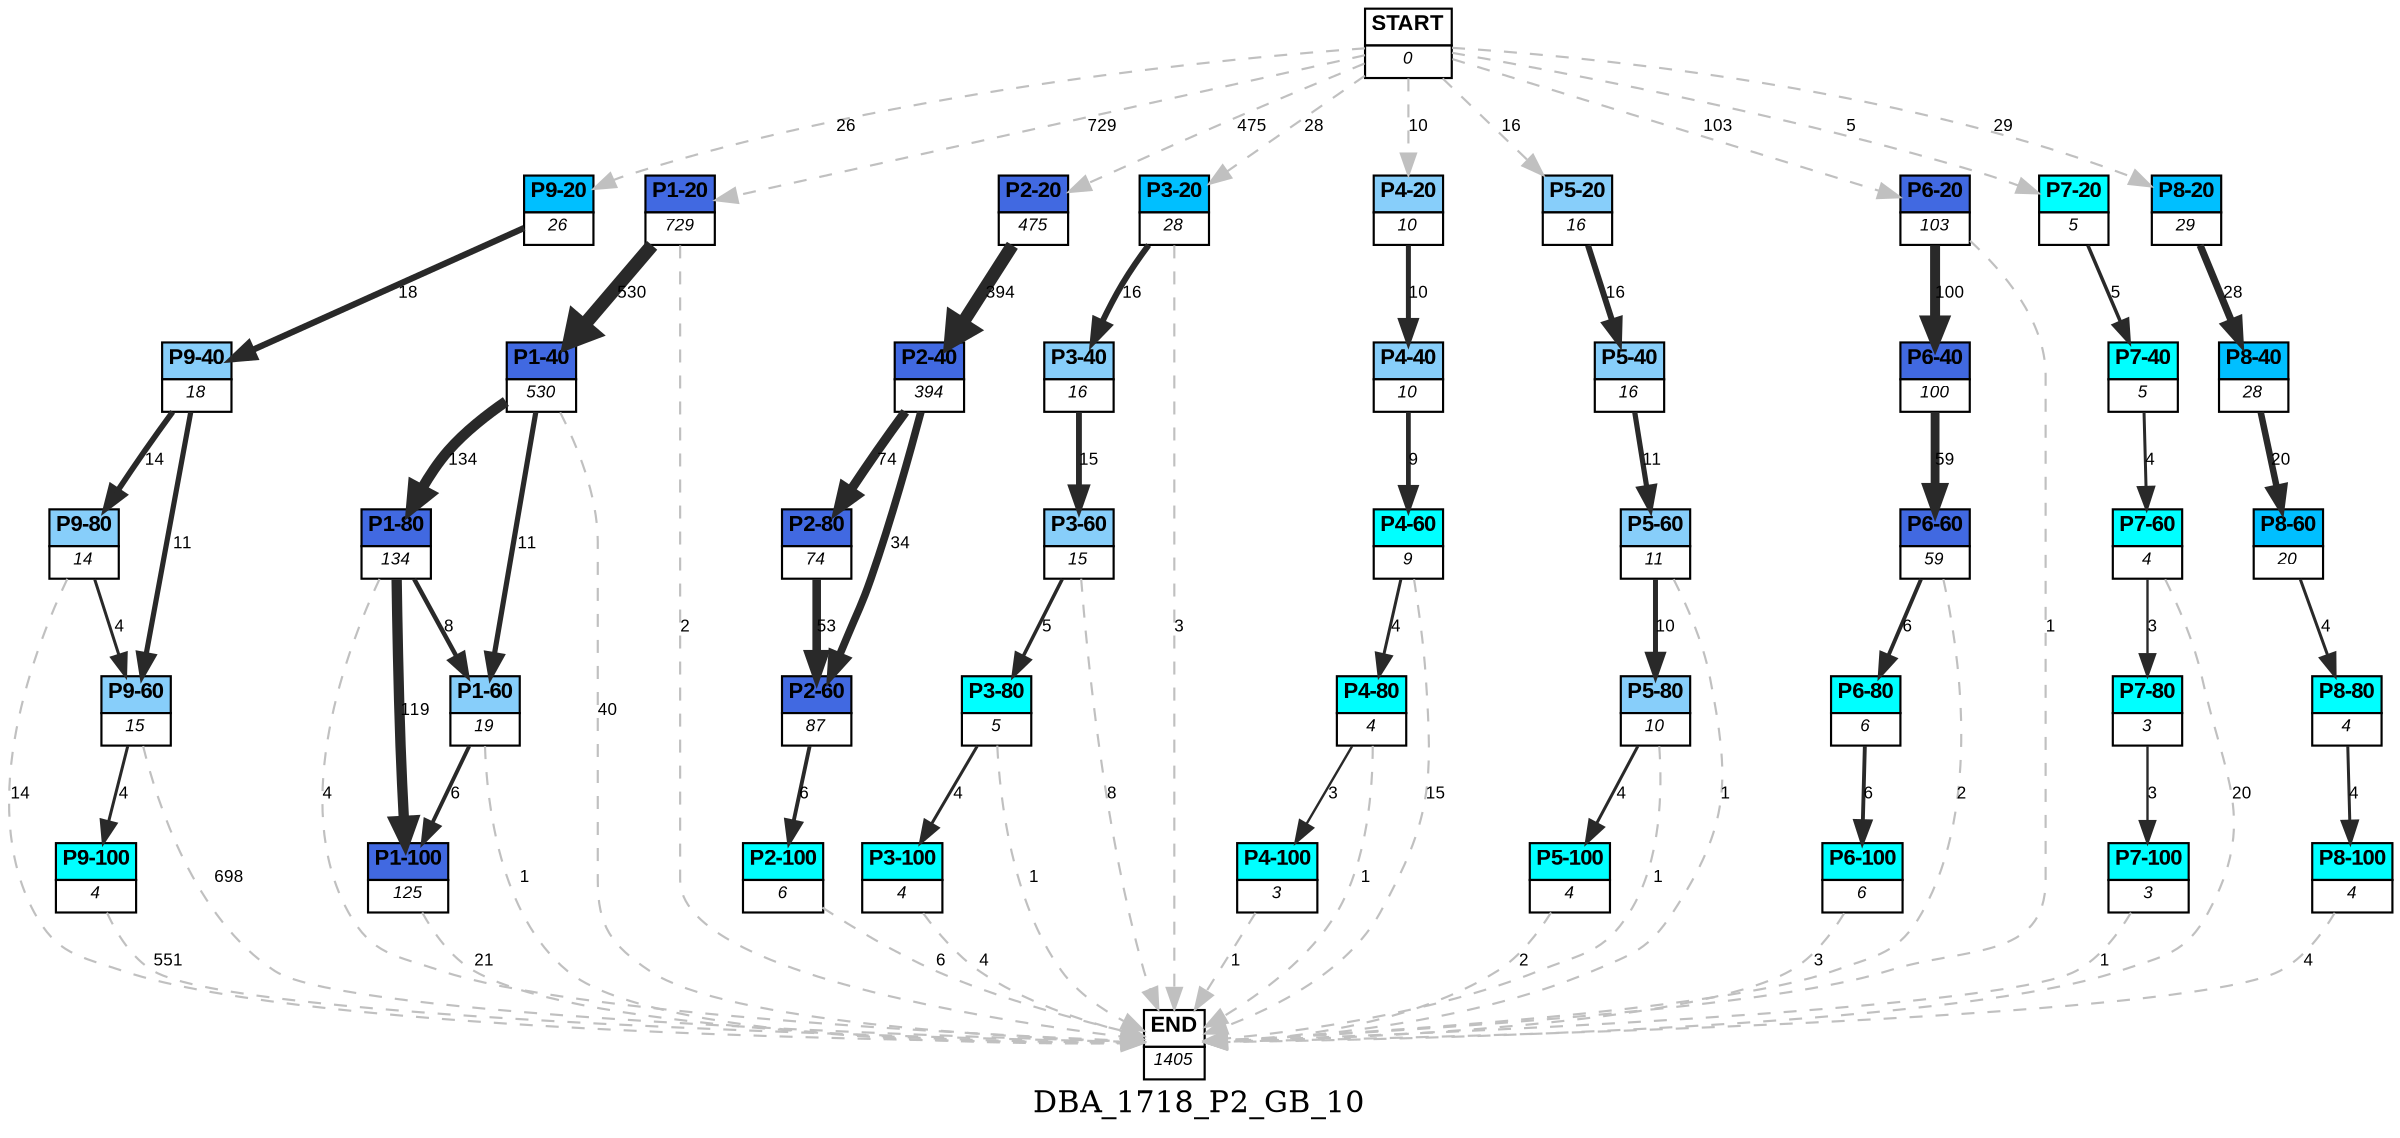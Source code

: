 digraph DBA_1718_P2_GB_10 {
	label=DBA_1718_P2_GB_10;
	dpi = 150
	size="16,11!";
	margin = 0;
"START" [shape=plain, label=<<table border="0" cellborder="1" cellspacing="0"><tr><td bgcolor="white"><FONT face="Arial" POINT-SIZE="10"><b>START</b></FONT></td></tr><tr><td bgcolor="white"><FONT face="Arial" POINT-SIZE="8"><i>0</i></FONT></td></tr></table>>]

"P9-20" [shape=plain, label=<<table border="0" cellborder="1" cellspacing="0"><tr><td bgcolor="deepskyblue"><FONT face="Arial" POINT-SIZE="10"><b>P9-20</b></FONT></td></tr><tr><td bgcolor="white"><FONT face="Arial" POINT-SIZE="8"><i>26</i></FONT></td></tr></table>>]

"P9-40" [shape=plain, label=<<table border="0" cellborder="1" cellspacing="0"><tr><td bgcolor="lightskyblue"><FONT face="Arial" POINT-SIZE="10"><b>P9-40</b></FONT></td></tr><tr><td bgcolor="white"><FONT face="Arial" POINT-SIZE="8"><i>18</i></FONT></td></tr></table>>]

"P9-80" [shape=plain, label=<<table border="0" cellborder="1" cellspacing="0"><tr><td bgcolor="lightskyblue"><FONT face="Arial" POINT-SIZE="10"><b>P9-80</b></FONT></td></tr><tr><td bgcolor="white"><FONT face="Arial" POINT-SIZE="8"><i>14</i></FONT></td></tr></table>>]

"P9-60" [shape=plain, label=<<table border="0" cellborder="1" cellspacing="0"><tr><td bgcolor="lightskyblue"><FONT face="Arial" POINT-SIZE="10"><b>P9-60</b></FONT></td></tr><tr><td bgcolor="white"><FONT face="Arial" POINT-SIZE="8"><i>15</i></FONT></td></tr></table>>]

"P9-100" [shape=plain, label=<<table border="0" cellborder="1" cellspacing="0"><tr><td bgcolor="aqua"><FONT face="Arial" POINT-SIZE="10"><b>P9-100</b></FONT></td></tr><tr><td bgcolor="white"><FONT face="Arial" POINT-SIZE="8"><i>4</i></FONT></td></tr></table>>]

"P1-20" [shape=plain, label=<<table border="0" cellborder="1" cellspacing="0"><tr><td bgcolor="royalblue"><FONT face="Arial" POINT-SIZE="10"><b>P1-20</b></FONT></td></tr><tr><td bgcolor="white"><FONT face="Arial" POINT-SIZE="8"><i>729</i></FONT></td></tr></table>>]

"P1-40" [shape=plain, label=<<table border="0" cellborder="1" cellspacing="0"><tr><td bgcolor="royalblue"><FONT face="Arial" POINT-SIZE="10"><b>P1-40</b></FONT></td></tr><tr><td bgcolor="white"><FONT face="Arial" POINT-SIZE="8"><i>530</i></FONT></td></tr></table>>]

"P1-60" [shape=plain, label=<<table border="0" cellborder="1" cellspacing="0"><tr><td bgcolor="lightskyblue"><FONT face="Arial" POINT-SIZE="10"><b>P1-60</b></FONT></td></tr><tr><td bgcolor="white"><FONT face="Arial" POINT-SIZE="8"><i>19</i></FONT></td></tr></table>>]

"P1-80" [shape=plain, label=<<table border="0" cellborder="1" cellspacing="0"><tr><td bgcolor="royalblue"><FONT face="Arial" POINT-SIZE="10"><b>P1-80</b></FONT></td></tr><tr><td bgcolor="white"><FONT face="Arial" POINT-SIZE="8"><i>134</i></FONT></td></tr></table>>]

"P1-100" [shape=plain, label=<<table border="0" cellborder="1" cellspacing="0"><tr><td bgcolor="royalblue"><FONT face="Arial" POINT-SIZE="10"><b>P1-100</b></FONT></td></tr><tr><td bgcolor="white"><FONT face="Arial" POINT-SIZE="8"><i>125</i></FONT></td></tr></table>>]

"P2-20" [shape=plain, label=<<table border="0" cellborder="1" cellspacing="0"><tr><td bgcolor="royalblue"><FONT face="Arial" POINT-SIZE="10"><b>P2-20</b></FONT></td></tr><tr><td bgcolor="white"><FONT face="Arial" POINT-SIZE="8"><i>475</i></FONT></td></tr></table>>]

"P2-40" [shape=plain, label=<<table border="0" cellborder="1" cellspacing="0"><tr><td bgcolor="royalblue"><FONT face="Arial" POINT-SIZE="10"><b>P2-40</b></FONT></td></tr><tr><td bgcolor="white"><FONT face="Arial" POINT-SIZE="8"><i>394</i></FONT></td></tr></table>>]

"P2-80" [shape=plain, label=<<table border="0" cellborder="1" cellspacing="0"><tr><td bgcolor="royalblue"><FONT face="Arial" POINT-SIZE="10"><b>P2-80</b></FONT></td></tr><tr><td bgcolor="white"><FONT face="Arial" POINT-SIZE="8"><i>74</i></FONT></td></tr></table>>]

"P2-60" [shape=plain, label=<<table border="0" cellborder="1" cellspacing="0"><tr><td bgcolor="royalblue"><FONT face="Arial" POINT-SIZE="10"><b>P2-60</b></FONT></td></tr><tr><td bgcolor="white"><FONT face="Arial" POINT-SIZE="8"><i>87</i></FONT></td></tr></table>>]

"P3-20" [shape=plain, label=<<table border="0" cellborder="1" cellspacing="0"><tr><td bgcolor="deepskyblue"><FONT face="Arial" POINT-SIZE="10"><b>P3-20</b></FONT></td></tr><tr><td bgcolor="white"><FONT face="Arial" POINT-SIZE="8"><i>28</i></FONT></td></tr></table>>]

"P3-40" [shape=plain, label=<<table border="0" cellborder="1" cellspacing="0"><tr><td bgcolor="lightskyblue"><FONT face="Arial" POINT-SIZE="10"><b>P3-40</b></FONT></td></tr><tr><td bgcolor="white"><FONT face="Arial" POINT-SIZE="8"><i>16</i></FONT></td></tr></table>>]

"P3-60" [shape=plain, label=<<table border="0" cellborder="1" cellspacing="0"><tr><td bgcolor="lightskyblue"><FONT face="Arial" POINT-SIZE="10"><b>P3-60</b></FONT></td></tr><tr><td bgcolor="white"><FONT face="Arial" POINT-SIZE="8"><i>15</i></FONT></td></tr></table>>]

"P4-20" [shape=plain, label=<<table border="0" cellborder="1" cellspacing="0"><tr><td bgcolor="lightskyblue"><FONT face="Arial" POINT-SIZE="10"><b>P4-20</b></FONT></td></tr><tr><td bgcolor="white"><FONT face="Arial" POINT-SIZE="8"><i>10</i></FONT></td></tr></table>>]

"P4-40" [shape=plain, label=<<table border="0" cellborder="1" cellspacing="0"><tr><td bgcolor="lightskyblue"><FONT face="Arial" POINT-SIZE="10"><b>P4-40</b></FONT></td></tr><tr><td bgcolor="white"><FONT face="Arial" POINT-SIZE="8"><i>10</i></FONT></td></tr></table>>]

"P4-60" [shape=plain, label=<<table border="0" cellborder="1" cellspacing="0"><tr><td bgcolor="aqua"><FONT face="Arial" POINT-SIZE="10"><b>P4-60</b></FONT></td></tr><tr><td bgcolor="white"><FONT face="Arial" POINT-SIZE="8"><i>9</i></FONT></td></tr></table>>]

"P5-20" [shape=plain, label=<<table border="0" cellborder="1" cellspacing="0"><tr><td bgcolor="lightskyblue"><FONT face="Arial" POINT-SIZE="10"><b>P5-20</b></FONT></td></tr><tr><td bgcolor="white"><FONT face="Arial" POINT-SIZE="8"><i>16</i></FONT></td></tr></table>>]

"P5-40" [shape=plain, label=<<table border="0" cellborder="1" cellspacing="0"><tr><td bgcolor="lightskyblue"><FONT face="Arial" POINT-SIZE="10"><b>P5-40</b></FONT></td></tr><tr><td bgcolor="white"><FONT face="Arial" POINT-SIZE="8"><i>16</i></FONT></td></tr></table>>]

"P5-60" [shape=plain, label=<<table border="0" cellborder="1" cellspacing="0"><tr><td bgcolor="lightskyblue"><FONT face="Arial" POINT-SIZE="10"><b>P5-60</b></FONT></td></tr><tr><td bgcolor="white"><FONT face="Arial" POINT-SIZE="8"><i>11</i></FONT></td></tr></table>>]

"P6-20" [shape=plain, label=<<table border="0" cellborder="1" cellspacing="0"><tr><td bgcolor="royalblue"><FONT face="Arial" POINT-SIZE="10"><b>P6-20</b></FONT></td></tr><tr><td bgcolor="white"><FONT face="Arial" POINT-SIZE="8"><i>103</i></FONT></td></tr></table>>]

"P6-40" [shape=plain, label=<<table border="0" cellborder="1" cellspacing="0"><tr><td bgcolor="royalblue"><FONT face="Arial" POINT-SIZE="10"><b>P6-40</b></FONT></td></tr><tr><td bgcolor="white"><FONT face="Arial" POINT-SIZE="8"><i>100</i></FONT></td></tr></table>>]

"P6-60" [shape=plain, label=<<table border="0" cellborder="1" cellspacing="0"><tr><td bgcolor="royalblue"><FONT face="Arial" POINT-SIZE="10"><b>P6-60</b></FONT></td></tr><tr><td bgcolor="white"><FONT face="Arial" POINT-SIZE="8"><i>59</i></FONT></td></tr></table>>]

"P7-20" [shape=plain, label=<<table border="0" cellborder="1" cellspacing="0"><tr><td bgcolor="aqua"><FONT face="Arial" POINT-SIZE="10"><b>P7-20</b></FONT></td></tr><tr><td bgcolor="white"><FONT face="Arial" POINT-SIZE="8"><i>5</i></FONT></td></tr></table>>]

"P7-40" [shape=plain, label=<<table border="0" cellborder="1" cellspacing="0"><tr><td bgcolor="aqua"><FONT face="Arial" POINT-SIZE="10"><b>P7-40</b></FONT></td></tr><tr><td bgcolor="white"><FONT face="Arial" POINT-SIZE="8"><i>5</i></FONT></td></tr></table>>]

"P7-60" [shape=plain, label=<<table border="0" cellborder="1" cellspacing="0"><tr><td bgcolor="aqua"><FONT face="Arial" POINT-SIZE="10"><b>P7-60</b></FONT></td></tr><tr><td bgcolor="white"><FONT face="Arial" POINT-SIZE="8"><i>4</i></FONT></td></tr></table>>]

"P8-20" [shape=plain, label=<<table border="0" cellborder="1" cellspacing="0"><tr><td bgcolor="deepskyblue"><FONT face="Arial" POINT-SIZE="10"><b>P8-20</b></FONT></td></tr><tr><td bgcolor="white"><FONT face="Arial" POINT-SIZE="8"><i>29</i></FONT></td></tr></table>>]

"P8-40" [shape=plain, label=<<table border="0" cellborder="1" cellspacing="0"><tr><td bgcolor="deepskyblue"><FONT face="Arial" POINT-SIZE="10"><b>P8-40</b></FONT></td></tr><tr><td bgcolor="white"><FONT face="Arial" POINT-SIZE="8"><i>28</i></FONT></td></tr></table>>]

"P8-60" [shape=plain, label=<<table border="0" cellborder="1" cellspacing="0"><tr><td bgcolor="deepskyblue"><FONT face="Arial" POINT-SIZE="10"><b>P8-60</b></FONT></td></tr><tr><td bgcolor="white"><FONT face="Arial" POINT-SIZE="8"><i>20</i></FONT></td></tr></table>>]

"P3-80" [shape=plain, label=<<table border="0" cellborder="1" cellspacing="0"><tr><td bgcolor="aqua"><FONT face="Arial" POINT-SIZE="10"><b>P3-80</b></FONT></td></tr><tr><td bgcolor="white"><FONT face="Arial" POINT-SIZE="8"><i>5</i></FONT></td></tr></table>>]

"P4-80" [shape=plain, label=<<table border="0" cellborder="1" cellspacing="0"><tr><td bgcolor="aqua"><FONT face="Arial" POINT-SIZE="10"><b>P4-80</b></FONT></td></tr><tr><td bgcolor="white"><FONT face="Arial" POINT-SIZE="8"><i>4</i></FONT></td></tr></table>>]

"P5-80" [shape=plain, label=<<table border="0" cellborder="1" cellspacing="0"><tr><td bgcolor="lightskyblue"><FONT face="Arial" POINT-SIZE="10"><b>P5-80</b></FONT></td></tr><tr><td bgcolor="white"><FONT face="Arial" POINT-SIZE="8"><i>10</i></FONT></td></tr></table>>]

"P2-100" [shape=plain, label=<<table border="0" cellborder="1" cellspacing="0"><tr><td bgcolor="aqua"><FONT face="Arial" POINT-SIZE="10"><b>P2-100</b></FONT></td></tr><tr><td bgcolor="white"><FONT face="Arial" POINT-SIZE="8"><i>6</i></FONT></td></tr></table>>]

"P3-100" [shape=plain, label=<<table border="0" cellborder="1" cellspacing="0"><tr><td bgcolor="aqua"><FONT face="Arial" POINT-SIZE="10"><b>P3-100</b></FONT></td></tr><tr><td bgcolor="white"><FONT face="Arial" POINT-SIZE="8"><i>4</i></FONT></td></tr></table>>]

"P4-100" [shape=plain, label=<<table border="0" cellborder="1" cellspacing="0"><tr><td bgcolor="aqua"><FONT face="Arial" POINT-SIZE="10"><b>P4-100</b></FONT></td></tr><tr><td bgcolor="white"><FONT face="Arial" POINT-SIZE="8"><i>3</i></FONT></td></tr></table>>]

"P5-100" [shape=plain, label=<<table border="0" cellborder="1" cellspacing="0"><tr><td bgcolor="aqua"><FONT face="Arial" POINT-SIZE="10"><b>P5-100</b></FONT></td></tr><tr><td bgcolor="white"><FONT face="Arial" POINT-SIZE="8"><i>4</i></FONT></td></tr></table>>]

"P7-80" [shape=plain, label=<<table border="0" cellborder="1" cellspacing="0"><tr><td bgcolor="aqua"><FONT face="Arial" POINT-SIZE="10"><b>P7-80</b></FONT></td></tr><tr><td bgcolor="white"><FONT face="Arial" POINT-SIZE="8"><i>3</i></FONT></td></tr></table>>]

"P7-100" [shape=plain, label=<<table border="0" cellborder="1" cellspacing="0"><tr><td bgcolor="aqua"><FONT face="Arial" POINT-SIZE="10"><b>P7-100</b></FONT></td></tr><tr><td bgcolor="white"><FONT face="Arial" POINT-SIZE="8"><i>3</i></FONT></td></tr></table>>]

"P6-80" [shape=plain, label=<<table border="0" cellborder="1" cellspacing="0"><tr><td bgcolor="aqua"><FONT face="Arial" POINT-SIZE="10"><b>P6-80</b></FONT></td></tr><tr><td bgcolor="white"><FONT face="Arial" POINT-SIZE="8"><i>6</i></FONT></td></tr></table>>]

"P6-100" [shape=plain, label=<<table border="0" cellborder="1" cellspacing="0"><tr><td bgcolor="aqua"><FONT face="Arial" POINT-SIZE="10"><b>P6-100</b></FONT></td></tr><tr><td bgcolor="white"><FONT face="Arial" POINT-SIZE="8"><i>6</i></FONT></td></tr></table>>]

"P8-80" [shape=plain, label=<<table border="0" cellborder="1" cellspacing="0"><tr><td bgcolor="aqua"><FONT face="Arial" POINT-SIZE="10"><b>P8-80</b></FONT></td></tr><tr><td bgcolor="white"><FONT face="Arial" POINT-SIZE="8"><i>4</i></FONT></td></tr></table>>]

"P8-100" [shape=plain, label=<<table border="0" cellborder="1" cellspacing="0"><tr><td bgcolor="aqua"><FONT face="Arial" POINT-SIZE="10"><b>P8-100</b></FONT></td></tr><tr><td bgcolor="white"><FONT face="Arial" POINT-SIZE="8"><i>4</i></FONT></td></tr></table>>]

"END" [shape=plain, label=<<table border="0" cellborder="1" cellspacing="0"><tr><td bgcolor="white"><FONT face="Arial" POINT-SIZE="10"><b>END</b></FONT></td></tr><tr><td bgcolor="white"><FONT face="Arial" POINT-SIZE="8"><i>1405</i></FONT></td></tr></table>>]

"START" -> "P9-20" [ style = dashed color=grey label ="26" labelfloat=false fontname="Arial" fontsize=8]

"START" -> "P1-20" [ style = dashed color=grey label ="729" labelfloat=false fontname="Arial" fontsize=8]

"START" -> "P2-20" [ style = dashed color=grey label ="475" labelfloat=false fontname="Arial" fontsize=8]

"START" -> "P3-20" [ style = dashed color=grey label ="28" labelfloat=false fontname="Arial" fontsize=8]

"START" -> "P4-20" [ style = dashed color=grey label ="10" labelfloat=false fontname="Arial" fontsize=8]

"START" -> "P5-20" [ style = dashed color=grey label ="16" labelfloat=false fontname="Arial" fontsize=8]

"START" -> "P6-20" [ style = dashed color=grey label ="103" labelfloat=false fontname="Arial" fontsize=8]

"START" -> "P7-20" [ style = dashed color=grey label ="5" labelfloat=false fontname="Arial" fontsize=8]

"START" -> "P8-20" [ style = dashed color=grey label ="29" labelfloat=false fontname="Arial" fontsize=8]

"P9-20" -> "P9-40" [ color=grey16 penwidth = "2.89037175789616"label ="18" labelfloat=false fontname="Arial" fontsize=8]

"P9-40" -> "P9-80" [ color=grey16 penwidth = "2.63905732961526"label ="14" labelfloat=false fontname="Arial" fontsize=8]

"P9-40" -> "P9-60" [ color=grey16 penwidth = "2.39789527279837"label ="11" labelfloat=false fontname="Arial" fontsize=8]

"P9-80" -> "P9-60" [ color=grey16 penwidth = "1.38629436111989"label ="4" labelfloat=false fontname="Arial" fontsize=8]

"P9-80" -> "END" [ style = dashed color=grey label ="14" labelfloat=false fontname="Arial" fontsize=8]

"P9-60" -> "P9-100" [ color=grey16 penwidth = "1.38629436111989"label ="4" labelfloat=false fontname="Arial" fontsize=8]

"P9-60" -> "END" [ style = dashed color=grey label ="698" labelfloat=false fontname="Arial" fontsize=8]

"P9-100" -> "END" [ style = dashed color=grey label ="551" labelfloat=false fontname="Arial" fontsize=8]

"P1-20" -> "P1-40" [ color=grey16 penwidth = "6.27287700654617"label ="530" labelfloat=false fontname="Arial" fontsize=8]

"P1-20" -> "END" [ style = dashed color=grey label ="2" labelfloat=false fontname="Arial" fontsize=8]

"P1-40" -> "P1-60" [ color=grey16 penwidth = "2.39789527279837"label ="11" labelfloat=false fontname="Arial" fontsize=8]

"P1-40" -> "P1-80" [ color=grey16 penwidth = "4.89783979995091"label ="134" labelfloat=false fontname="Arial" fontsize=8]

"P1-40" -> "END" [ style = dashed color=grey label ="40" labelfloat=false fontname="Arial" fontsize=8]

"P1-60" -> "P1-100" [ color=grey16 penwidth = "1.79175946922805"label ="6" labelfloat=false fontname="Arial" fontsize=8]

"P1-60" -> "END" [ style = dashed color=grey label ="1" labelfloat=false fontname="Arial" fontsize=8]

"P1-80" -> "P1-60" [ color=grey16 penwidth = "2.07944154167984"label ="8" labelfloat=false fontname="Arial" fontsize=8]

"P1-80" -> "P1-100" [ color=grey16 penwidth = "4.77912349311153"label ="119" labelfloat=false fontname="Arial" fontsize=8]

"P1-80" -> "END" [ style = dashed color=grey label ="4" labelfloat=false fontname="Arial" fontsize=8]

"P1-100" -> "END" [ style = dashed color=grey label ="21" labelfloat=false fontname="Arial" fontsize=8]

"P2-20" -> "P2-40" [ color=grey16 penwidth = "5.97635090929793"label ="394" labelfloat=false fontname="Arial" fontsize=8]

"P2-40" -> "P2-80" [ color=grey16 penwidth = "4.30406509320417"label ="74" labelfloat=false fontname="Arial" fontsize=8]

"P2-40" -> "P2-60" [ color=grey16 penwidth = "3.52636052461616"label ="34" labelfloat=false fontname="Arial" fontsize=8]

"P2-80" -> "P2-60" [ color=grey16 penwidth = "3.97029191355212"label ="53" labelfloat=false fontname="Arial" fontsize=8]

"P2-60" -> "P2-100" [ color=grey16 penwidth = "1.79175946922805"label ="6" labelfloat=false fontname="Arial" fontsize=8]

"P3-20" -> "P3-40" [ color=grey16 penwidth = "2.77258872223978"label ="16" labelfloat=false fontname="Arial" fontsize=8]

"P3-20" -> "END" [ style = dashed color=grey label ="3" labelfloat=false fontname="Arial" fontsize=8]

"P3-40" -> "P3-60" [ color=grey16 penwidth = "2.70805020110221"label ="15" labelfloat=false fontname="Arial" fontsize=8]

"P3-60" -> "P3-80" [ color=grey16 penwidth = "1.6094379124341"label ="5" labelfloat=false fontname="Arial" fontsize=8]

"P3-60" -> "END" [ style = dashed color=grey label ="8" labelfloat=false fontname="Arial" fontsize=8]

"P4-20" -> "P4-40" [ color=grey16 penwidth = "2.30258509299405"label ="10" labelfloat=false fontname="Arial" fontsize=8]

"P4-40" -> "P4-60" [ color=grey16 penwidth = "2.19722457733622"label ="9" labelfloat=false fontname="Arial" fontsize=8]

"P4-60" -> "P4-80" [ color=grey16 penwidth = "1.38629436111989"label ="4" labelfloat=false fontname="Arial" fontsize=8]

"P4-60" -> "END" [ style = dashed color=grey label ="15" labelfloat=false fontname="Arial" fontsize=8]

"P5-20" -> "P5-40" [ color=grey16 penwidth = "2.77258872223978"label ="16" labelfloat=false fontname="Arial" fontsize=8]

"P5-40" -> "P5-60" [ color=grey16 penwidth = "2.39789527279837"label ="11" labelfloat=false fontname="Arial" fontsize=8]

"P5-60" -> "P5-80" [ color=grey16 penwidth = "2.30258509299405"label ="10" labelfloat=false fontname="Arial" fontsize=8]

"P5-60" -> "END" [ style = dashed color=grey label ="1" labelfloat=false fontname="Arial" fontsize=8]

"P6-20" -> "P6-40" [ color=grey16 penwidth = "4.60517018598809"label ="100" labelfloat=false fontname="Arial" fontsize=8]

"P6-20" -> "END" [ style = dashed color=grey label ="1" labelfloat=false fontname="Arial" fontsize=8]

"P6-40" -> "P6-60" [ color=grey16 penwidth = "4.07753744390572"label ="59" labelfloat=false fontname="Arial" fontsize=8]

"P6-60" -> "P6-80" [ color=grey16 penwidth = "1.79175946922805"label ="6" labelfloat=false fontname="Arial" fontsize=8]

"P6-60" -> "END" [ style = dashed color=grey label ="2" labelfloat=false fontname="Arial" fontsize=8]

"P7-20" -> "P7-40" [ color=grey16 penwidth = "1.6094379124341"label ="5" labelfloat=false fontname="Arial" fontsize=8]

"P7-40" -> "P7-60" [ color=grey16 penwidth = "1.38629436111989"label ="4" labelfloat=false fontname="Arial" fontsize=8]

"P7-60" -> "P7-80" [ color=grey16 penwidth = "1.09861228866811"label ="3" labelfloat=false fontname="Arial" fontsize=8]

"P7-60" -> "END" [ style = dashed color=grey label ="20" labelfloat=false fontname="Arial" fontsize=8]

"P8-20" -> "P8-40" [ color=grey16 penwidth = "3.3322045101752"label ="28" labelfloat=false fontname="Arial" fontsize=8]

"P8-40" -> "P8-60" [ color=grey16 penwidth = "2.99573227355399"label ="20" labelfloat=false fontname="Arial" fontsize=8]

"P8-60" -> "P8-80" [ color=grey16 penwidth = "1.38629436111989"label ="4" labelfloat=false fontname="Arial" fontsize=8]

"P3-80" -> "P3-100" [ color=grey16 penwidth = "1.38629436111989"label ="4" labelfloat=false fontname="Arial" fontsize=8]

"P3-80" -> "END" [ style = dashed color=grey label ="1" labelfloat=false fontname="Arial" fontsize=8]

"P4-80" -> "P4-100" [ color=grey16 penwidth = "1.09861228866811"label ="3" labelfloat=false fontname="Arial" fontsize=8]

"P4-80" -> "END" [ style = dashed color=grey label ="1" labelfloat=false fontname="Arial" fontsize=8]

"P5-80" -> "P5-100" [ color=grey16 penwidth = "1.38629436111989"label ="4" labelfloat=false fontname="Arial" fontsize=8]

"P5-80" -> "END" [ style = dashed color=grey label ="1" labelfloat=false fontname="Arial" fontsize=8]

"P2-100" -> "END" [ style = dashed color=grey label ="6" labelfloat=false fontname="Arial" fontsize=8]

"P3-100" -> "END" [ style = dashed color=grey label ="4" labelfloat=false fontname="Arial" fontsize=8]

"P4-100" -> "END" [ style = dashed color=grey label ="1" labelfloat=false fontname="Arial" fontsize=8]

"P5-100" -> "END" [ style = dashed color=grey label ="2" labelfloat=false fontname="Arial" fontsize=8]

"P7-80" -> "P7-100" [ color=grey16 penwidth = "1.09861228866811"label ="3" labelfloat=false fontname="Arial" fontsize=8]

"P7-100" -> "END" [ style = dashed color=grey label ="1" labelfloat=false fontname="Arial" fontsize=8]

"P6-80" -> "P6-100" [ color=grey16 penwidth = "1.79175946922805"label ="6" labelfloat=false fontname="Arial" fontsize=8]

"P6-100" -> "END" [ style = dashed color=grey label ="3" labelfloat=false fontname="Arial" fontsize=8]

"P8-80" -> "P8-100" [ color=grey16 penwidth = "1.38629436111989"label ="4" labelfloat=false fontname="Arial" fontsize=8]

"P8-100" -> "END" [ style = dashed color=grey label ="4" labelfloat=false fontname="Arial" fontsize=8]

}
